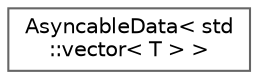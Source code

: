 digraph "クラス階層図"
{
 // LATEX_PDF_SIZE
  bgcolor="transparent";
  edge [fontname=Helvetica,fontsize=10,labelfontname=Helvetica,labelfontsize=10];
  node [fontname=Helvetica,fontsize=10,shape=box,height=0.2,width=0.4];
  rankdir="LR";
  Node0 [id="Node000000",label="AsyncableData\< std\l::vector\< T \> \>",height=0.2,width=0.4,color="grey40", fillcolor="white", style="filled",URL="$class_asyncable_data_3_01std_1_1vector_3_01_t_01_4_01_4.html",tooltip=" "];
}

